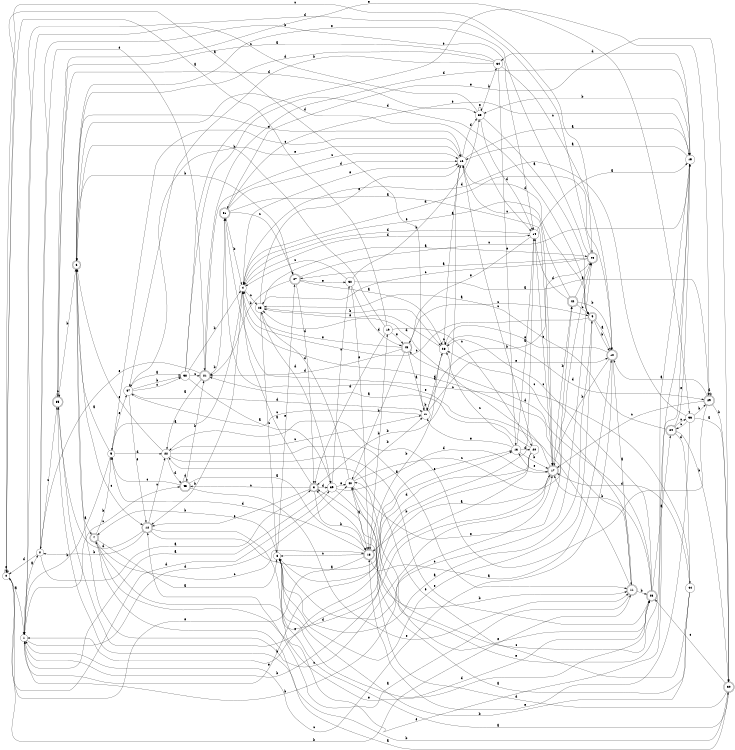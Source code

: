 digraph n37_7 {
__start0 [label="" shape="none"];

rankdir=LR;
size="8,5";

s0 [style="filled", color="black", fillcolor="white" shape="circle", label="0"];
s1 [style="filled", color="black", fillcolor="white" shape="circle", label="1"];
s2 [style="filled", color="black", fillcolor="white" shape="circle", label="2"];
s3 [style="rounded,filled", color="black", fillcolor="white" shape="doublecircle", label="3"];
s4 [style="filled", color="black", fillcolor="white" shape="circle", label="4"];
s5 [style="filled", color="black", fillcolor="white" shape="circle", label="5"];
s6 [style="rounded,filled", color="black", fillcolor="white" shape="doublecircle", label="6"];
s7 [style="rounded,filled", color="black", fillcolor="white" shape="doublecircle", label="7"];
s8 [style="filled", color="black", fillcolor="white" shape="circle", label="8"];
s9 [style="rounded,filled", color="black", fillcolor="white" shape="doublecircle", label="9"];
s10 [style="rounded,filled", color="black", fillcolor="white" shape="doublecircle", label="10"];
s11 [style="rounded,filled", color="black", fillcolor="white" shape="doublecircle", label="11"];
s12 [style="rounded,filled", color="black", fillcolor="white" shape="doublecircle", label="12"];
s13 [style="filled", color="black", fillcolor="white" shape="circle", label="13"];
s14 [style="filled", color="black", fillcolor="white" shape="circle", label="14"];
s15 [style="filled", color="black", fillcolor="white" shape="circle", label="15"];
s16 [style="filled", color="black", fillcolor="white" shape="circle", label="16"];
s17 [style="rounded,filled", color="black", fillcolor="white" shape="doublecircle", label="17"];
s18 [style="rounded,filled", color="black", fillcolor="white" shape="doublecircle", label="18"];
s19 [style="filled", color="black", fillcolor="white" shape="circle", label="19"];
s20 [style="filled", color="black", fillcolor="white" shape="circle", label="20"];
s21 [style="rounded,filled", color="black", fillcolor="white" shape="doublecircle", label="21"];
s22 [style="filled", color="black", fillcolor="white" shape="circle", label="22"];
s23 [style="rounded,filled", color="black", fillcolor="white" shape="doublecircle", label="23"];
s24 [style="rounded,filled", color="black", fillcolor="white" shape="doublecircle", label="24"];
s25 [style="filled", color="black", fillcolor="white" shape="circle", label="25"];
s26 [style="rounded,filled", color="black", fillcolor="white" shape="doublecircle", label="26"];
s27 [style="rounded,filled", color="black", fillcolor="white" shape="doublecircle", label="27"];
s28 [style="filled", color="black", fillcolor="white" shape="circle", label="28"];
s29 [style="rounded,filled", color="black", fillcolor="white" shape="doublecircle", label="29"];
s30 [style="rounded,filled", color="black", fillcolor="white" shape="doublecircle", label="30"];
s31 [style="rounded,filled", color="black", fillcolor="white" shape="doublecircle", label="31"];
s32 [style="filled", color="black", fillcolor="white" shape="circle", label="32"];
s33 [style="filled", color="black", fillcolor="white" shape="circle", label="33"];
s34 [style="filled", color="black", fillcolor="white" shape="circle", label="34"];
s35 [style="rounded,filled", color="black", fillcolor="white" shape="doublecircle", label="35"];
s36 [style="filled", color="black", fillcolor="white" shape="circle", label="36"];
s37 [style="filled", color="black", fillcolor="white" shape="circle", label="37"];
s38 [style="filled", color="black", fillcolor="white" shape="circle", label="38"];
s39 [style="filled", color="black", fillcolor="white" shape="circle", label="39"];
s40 [style="filled", color="black", fillcolor="white" shape="circle", label="40"];
s41 [style="filled", color="black", fillcolor="white" shape="circle", label="41"];
s42 [style="rounded,filled", color="black", fillcolor="white" shape="doublecircle", label="42"];
s43 [style="rounded,filled", color="black", fillcolor="white" shape="doublecircle", label="43"];
s44 [style="filled", color="black", fillcolor="white" shape="circle", label="44"];
s45 [style="rounded,filled", color="black", fillcolor="white" shape="doublecircle", label="45"];
s0 -> s1 [label="a"];
s0 -> s11 [label="b"];
s0 -> s26 [label="c"];
s0 -> s39 [label="d"];
s0 -> s0 [label="e"];
s1 -> s2 [label="a"];
s1 -> s17 [label="b"];
s1 -> s45 [label="c"];
s1 -> s40 [label="d"];
s1 -> s13 [label="e"];
s2 -> s3 [label="a"];
s2 -> s14 [label="b"];
s2 -> s35 [label="c"];
s2 -> s0 [label="d"];
s2 -> s21 [label="e"];
s3 -> s4 [label="a"];
s3 -> s18 [label="b"];
s3 -> s45 [label="c"];
s3 -> s39 [label="d"];
s3 -> s12 [label="e"];
s4 -> s5 [label="a"];
s4 -> s12 [label="b"];
s4 -> s25 [label="c"];
s4 -> s14 [label="d"];
s4 -> s16 [label="e"];
s5 -> s6 [label="a"];
s5 -> s1 [label="b"];
s5 -> s16 [label="c"];
s5 -> s22 [label="d"];
s5 -> s37 [label="e"];
s6 -> s7 [label="a"];
s6 -> s27 [label="b"];
s6 -> s12 [label="c"];
s6 -> s14 [label="d"];
s6 -> s16 [label="e"];
s7 -> s8 [label="a"];
s7 -> s5 [label="b"];
s7 -> s18 [label="c"];
s7 -> s17 [label="d"];
s7 -> s23 [label="e"];
s8 -> s9 [label="a"];
s8 -> s7 [label="b"];
s8 -> s26 [label="c"];
s8 -> s23 [label="d"];
s8 -> s27 [label="e"];
s9 -> s10 [label="a"];
s9 -> s10 [label="b"];
s9 -> s4 [label="c"];
s9 -> s16 [label="d"];
s9 -> s8 [label="e"];
s10 -> s11 [label="a"];
s10 -> s17 [label="b"];
s10 -> s1 [label="c"];
s10 -> s4 [label="d"];
s10 -> s28 [label="e"];
s11 -> s12 [label="a"];
s11 -> s23 [label="b"];
s11 -> s28 [label="c"];
s11 -> s4 [label="d"];
s11 -> s31 [label="e"];
s12 -> s13 [label="a"];
s12 -> s2 [label="b"];
s12 -> s22 [label="c"];
s12 -> s35 [label="d"];
s12 -> s15 [label="e"];
s13 -> s14 [label="a"];
s13 -> s17 [label="b"];
s13 -> s28 [label="c"];
s13 -> s20 [label="d"];
s13 -> s41 [label="e"];
s14 -> s15 [label="a"];
s14 -> s1 [label="b"];
s14 -> s17 [label="c"];
s14 -> s4 [label="d"];
s14 -> s43 [label="e"];
s15 -> s16 [label="a"];
s15 -> s33 [label="b"];
s15 -> s40 [label="c"];
s15 -> s34 [label="d"];
s15 -> s40 [label="e"];
s16 -> s15 [label="a"];
s16 -> s3 [label="b"];
s16 -> s17 [label="c"];
s16 -> s33 [label="d"];
s16 -> s37 [label="e"];
s17 -> s18 [label="a"];
s17 -> s42 [label="b"];
s17 -> s6 [label="c"];
s17 -> s25 [label="d"];
s17 -> s13 [label="e"];
s18 -> s10 [label="a"];
s18 -> s19 [label="b"];
s18 -> s8 [label="c"];
s18 -> s5 [label="d"];
s18 -> s0 [label="e"];
s19 -> s0 [label="a"];
s19 -> s6 [label="b"];
s19 -> s20 [label="c"];
s19 -> s3 [label="d"];
s19 -> s43 [label="e"];
s20 -> s21 [label="a"];
s20 -> s1 [label="b"];
s20 -> s16 [label="c"];
s20 -> s8 [label="d"];
s20 -> s35 [label="e"];
s21 -> s22 [label="a"];
s21 -> s31 [label="b"];
s21 -> s16 [label="c"];
s21 -> s15 [label="d"];
s21 -> s2 [label="e"];
s22 -> s11 [label="a"];
s22 -> s23 [label="b"];
s22 -> s41 [label="c"];
s22 -> s45 [label="d"];
s22 -> s6 [label="e"];
s23 -> s24 [label="a"];
s23 -> s17 [label="b"];
s23 -> s28 [label="c"];
s23 -> s43 [label="d"];
s23 -> s40 [label="e"];
s24 -> s25 [label="a"];
s24 -> s30 [label="b"];
s24 -> s36 [label="c"];
s24 -> s44 [label="d"];
s24 -> s15 [label="e"];
s25 -> s26 [label="a"];
s25 -> s28 [label="b"];
s25 -> s8 [label="c"];
s25 -> s39 [label="d"];
s25 -> s16 [label="e"];
s26 -> s27 [label="a"];
s26 -> s41 [label="b"];
s26 -> s25 [label="c"];
s26 -> s1 [label="d"];
s26 -> s6 [label="e"];
s27 -> s28 [label="a"];
s27 -> s21 [label="b"];
s27 -> s15 [label="c"];
s27 -> s3 [label="d"];
s27 -> s32 [label="e"];
s28 -> s16 [label="a"];
s28 -> s18 [label="b"];
s28 -> s28 [label="c"];
s28 -> s29 [label="d"];
s28 -> s25 [label="e"];
s29 -> s10 [label="a"];
s29 -> s30 [label="b"];
s29 -> s17 [label="c"];
s29 -> s29 [label="d"];
s29 -> s22 [label="e"];
s30 -> s8 [label="a"];
s30 -> s7 [label="b"];
s30 -> s23 [label="c"];
s30 -> s3 [label="d"];
s30 -> s31 [label="e"];
s31 -> s17 [label="a"];
s31 -> s4 [label="b"];
s31 -> s27 [label="c"];
s31 -> s16 [label="d"];
s31 -> s15 [label="e"];
s32 -> s29 [label="a"];
s32 -> s33 [label="b"];
s32 -> s4 [label="c"];
s32 -> s43 [label="d"];
s32 -> s18 [label="e"];
s33 -> s9 [label="a"];
s33 -> s34 [label="b"];
s33 -> s1 [label="c"];
s33 -> s14 [label="d"];
s33 -> s33 [label="e"];
s34 -> s35 [label="a"];
s34 -> s37 [label="b"];
s34 -> s10 [label="c"];
s34 -> s6 [label="d"];
s34 -> s13 [label="e"];
s35 -> s30 [label="a"];
s35 -> s6 [label="b"];
s35 -> s35 [label="c"];
s35 -> s33 [label="d"];
s35 -> s36 [label="e"];
s36 -> s30 [label="a"];
s36 -> s29 [label="b"];
s36 -> s24 [label="c"];
s36 -> s4 [label="d"];
s36 -> s18 [label="e"];
s37 -> s38 [label="a"];
s37 -> s38 [label="b"];
s37 -> s38 [label="c"];
s37 -> s41 [label="d"];
s37 -> s12 [label="e"];
s38 -> s39 [label="a"];
s38 -> s4 [label="b"];
s38 -> s21 [label="c"];
s38 -> s9 [label="d"];
s38 -> s29 [label="e"];
s39 -> s1 [label="a"];
s39 -> s11 [label="b"];
s39 -> s32 [label="c"];
s39 -> s17 [label="d"];
s39 -> s40 [label="e"];
s40 -> s18 [label="a"];
s40 -> s41 [label="b"];
s40 -> s42 [label="c"];
s40 -> s25 [label="d"];
s40 -> s26 [label="e"];
s41 -> s0 [label="a"];
s41 -> s41 [label="b"];
s41 -> s37 [label="c"];
s41 -> s28 [label="d"];
s41 -> s10 [label="e"];
s42 -> s26 [label="a"];
s42 -> s10 [label="b"];
s42 -> s9 [label="c"];
s42 -> s14 [label="d"];
s42 -> s4 [label="e"];
s43 -> s41 [label="a"];
s43 -> s40 [label="b"];
s43 -> s9 [label="c"];
s43 -> s21 [label="d"];
s43 -> s4 [label="e"];
s44 -> s3 [label="a"];
s44 -> s8 [label="b"];
s44 -> s31 [label="c"];
s44 -> s17 [label="d"];
s44 -> s22 [label="e"];
s45 -> s18 [label="a"];
s45 -> s21 [label="b"];
s45 -> s5 [label="c"];
s45 -> s45 [label="d"];
s45 -> s11 [label="e"];

}